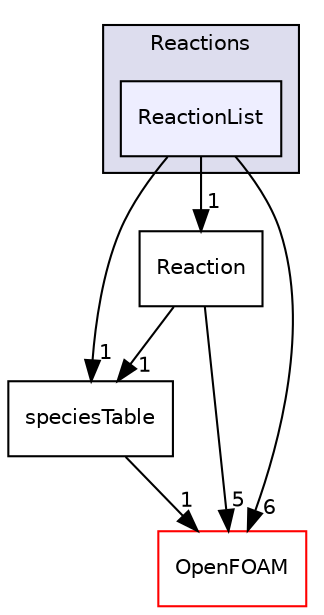 digraph "src/thermophysicalModels/specie/reaction/Reactions/ReactionList" {
  bgcolor=transparent;
  compound=true
  node [ fontsize="10", fontname="Helvetica"];
  edge [ labelfontsize="10", labelfontname="Helvetica"];
  subgraph clusterdir_6df6717126315845253e3389d84631ef {
    graph [ bgcolor="#ddddee", pencolor="black", label="Reactions" fontname="Helvetica", fontsize="10", URL="dir_6df6717126315845253e3389d84631ef.html"]
  dir_3b89b67965eda7b9edf4321143df450a [shape=box, label="ReactionList", style="filled", fillcolor="#eeeeff", pencolor="black", URL="dir_3b89b67965eda7b9edf4321143df450a.html"];
  }
  dir_874ecbf2f65adcc3f0ab67ba498d7ed4 [shape=box label="speciesTable" URL="dir_874ecbf2f65adcc3f0ab67ba498d7ed4.html"];
  dir_b7c4cf0a4d4427609627ff77ee1a173b [shape=box label="Reaction" URL="dir_b7c4cf0a4d4427609627ff77ee1a173b.html"];
  dir_c5473ff19b20e6ec4dfe5c310b3778a8 [shape=box label="OpenFOAM" color="red" URL="dir_c5473ff19b20e6ec4dfe5c310b3778a8.html"];
  dir_3b89b67965eda7b9edf4321143df450a->dir_874ecbf2f65adcc3f0ab67ba498d7ed4 [headlabel="1", labeldistance=1.5 headhref="dir_002965_002968.html"];
  dir_3b89b67965eda7b9edf4321143df450a->dir_b7c4cf0a4d4427609627ff77ee1a173b [headlabel="1", labeldistance=1.5 headhref="dir_002965_002964.html"];
  dir_3b89b67965eda7b9edf4321143df450a->dir_c5473ff19b20e6ec4dfe5c310b3778a8 [headlabel="6", labeldistance=1.5 headhref="dir_002965_001897.html"];
  dir_874ecbf2f65adcc3f0ab67ba498d7ed4->dir_c5473ff19b20e6ec4dfe5c310b3778a8 [headlabel="1", labeldistance=1.5 headhref="dir_002968_001897.html"];
  dir_b7c4cf0a4d4427609627ff77ee1a173b->dir_874ecbf2f65adcc3f0ab67ba498d7ed4 [headlabel="1", labeldistance=1.5 headhref="dir_002964_002968.html"];
  dir_b7c4cf0a4d4427609627ff77ee1a173b->dir_c5473ff19b20e6ec4dfe5c310b3778a8 [headlabel="5", labeldistance=1.5 headhref="dir_002964_001897.html"];
}
